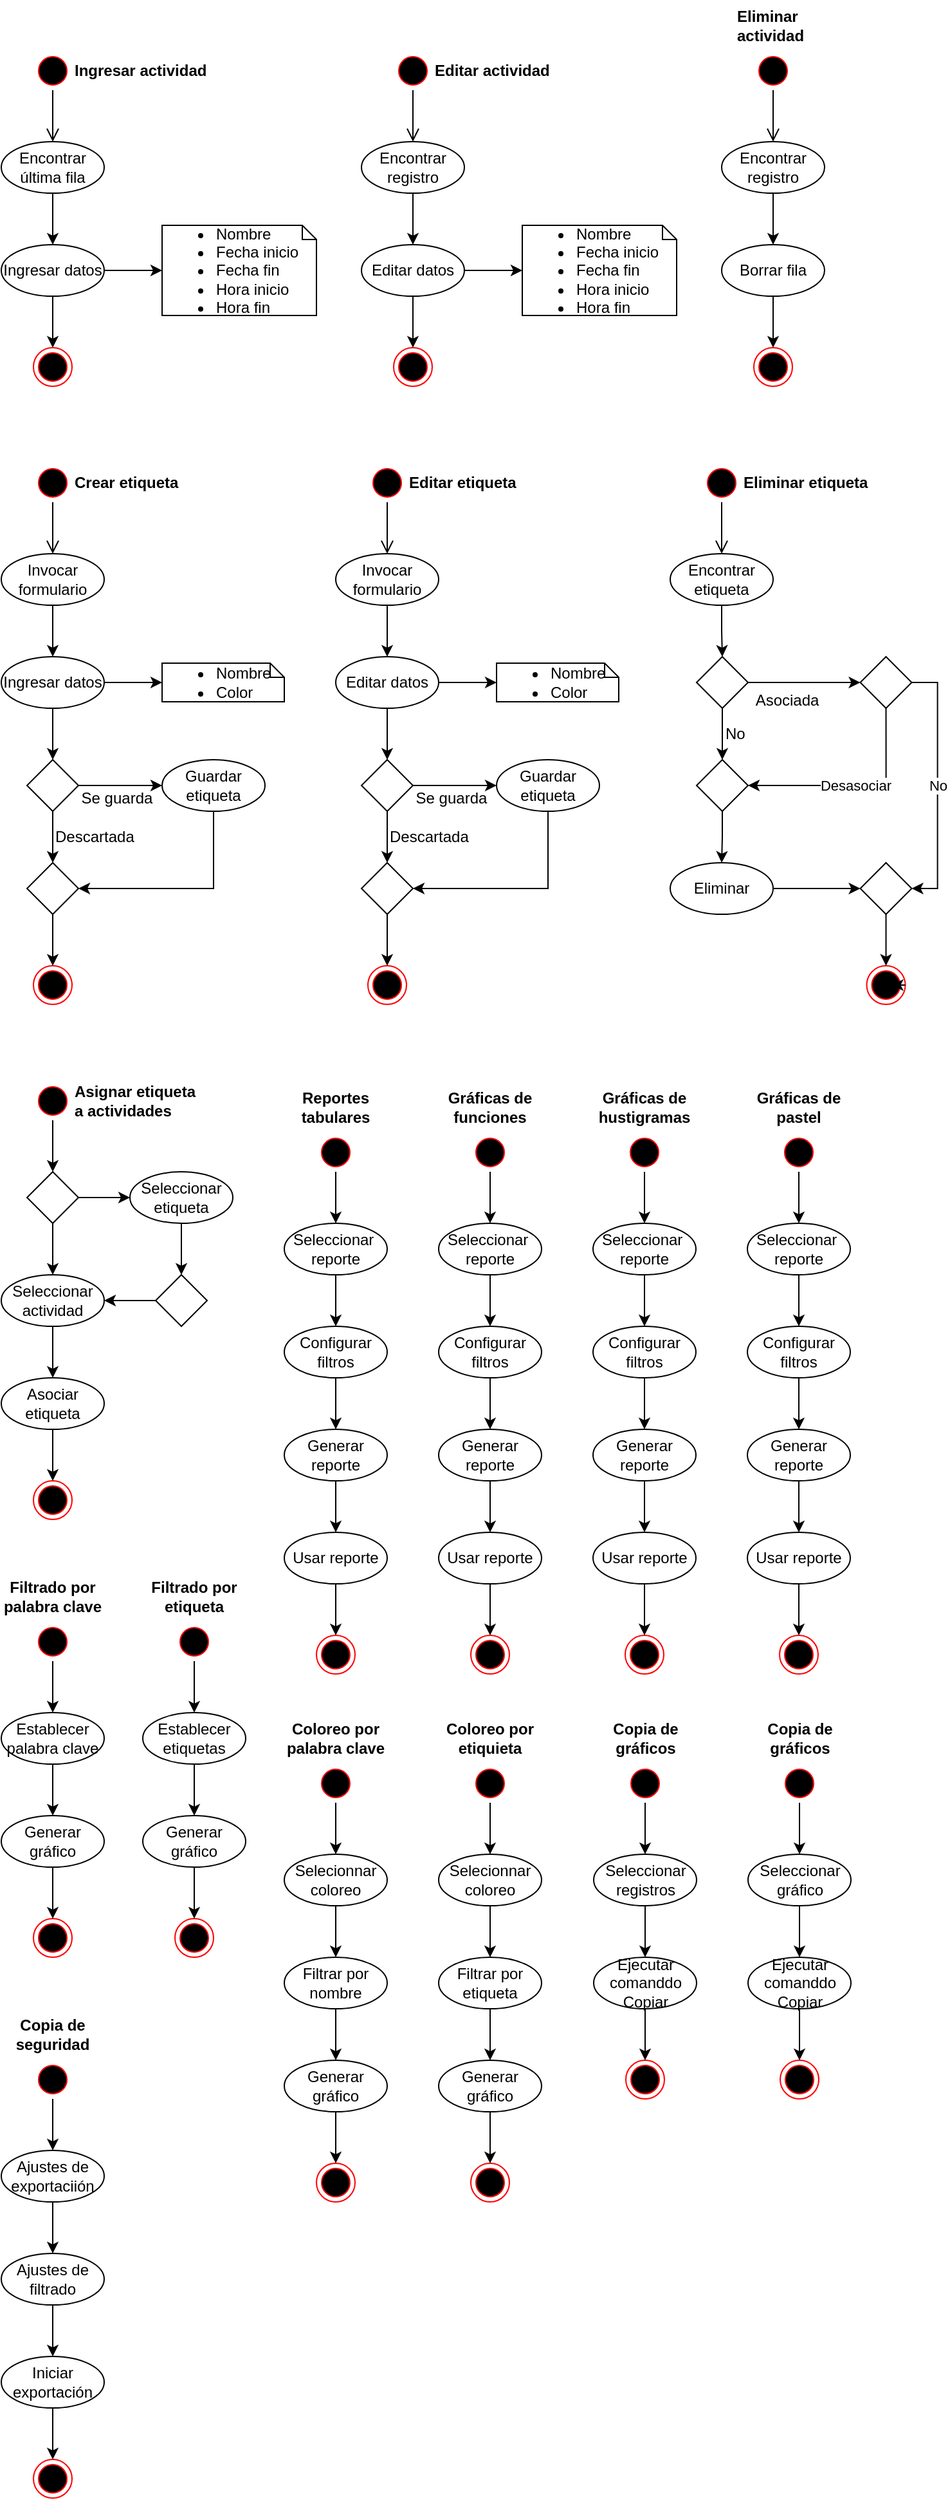 <mxfile version="15.2.7" type="device"><diagram id="P-DbxAm2-_RvryJMybEr" name="Página-1"><mxGraphModel dx="496" dy="393" grid="1" gridSize="10" guides="1" tooltips="1" connect="1" arrows="1" fold="1" page="1" pageScale="1" pageWidth="827" pageHeight="1169" math="0" shadow="0"><root><mxCell id="0"/><mxCell id="1" parent="0"/><mxCell id="iZv0cBKyyfKN2NdJbPB8-6" style="edgeStyle=orthogonalEdgeStyle;rounded=0;orthogonalLoop=1;jettySize=auto;html=1;strokeColor=#000000;" edge="1" parent="1" source="iZv0cBKyyfKN2NdJbPB8-1" target="iZv0cBKyyfKN2NdJbPB8-20"><mxGeometry relative="1" as="geometry"><mxPoint x="80" y="190" as="targetPoint"/></mxGeometry></mxCell><mxCell id="iZv0cBKyyfKN2NdJbPB8-1" value="Encontrar última fila" style="ellipse;whiteSpace=wrap;html=1;" vertex="1" parent="1"><mxGeometry x="40" y="110" width="80" height="40" as="geometry"/></mxCell><mxCell id="iZv0cBKyyfKN2NdJbPB8-2" value="" style="ellipse;html=1;shape=startState;fillColor=#000000;strokeColor=#ff0000;" vertex="1" parent="1"><mxGeometry x="65" y="40" width="30" height="30" as="geometry"/></mxCell><mxCell id="iZv0cBKyyfKN2NdJbPB8-3" value="" style="edgeStyle=orthogonalEdgeStyle;html=1;verticalAlign=bottom;endArrow=open;endSize=8;strokeColor=#000000;" edge="1" source="iZv0cBKyyfKN2NdJbPB8-2" parent="1" target="iZv0cBKyyfKN2NdJbPB8-1"><mxGeometry relative="1" as="geometry"><mxPoint x="80" y="130" as="targetPoint"/></mxGeometry></mxCell><mxCell id="iZv0cBKyyfKN2NdJbPB8-4" value="Ingresar actividad" style="text;html=1;strokeColor=none;fillColor=none;align=left;verticalAlign=middle;whiteSpace=wrap;rounded=0;fontStyle=1" vertex="1" parent="1"><mxGeometry x="95" y="45" width="110" height="20" as="geometry"/></mxCell><mxCell id="iZv0cBKyyfKN2NdJbPB8-22" value="" style="edgeStyle=orthogonalEdgeStyle;rounded=0;orthogonalLoop=1;jettySize=auto;html=1;strokeColor=#000000;" edge="1" parent="1" source="iZv0cBKyyfKN2NdJbPB8-20" target="iZv0cBKyyfKN2NdJbPB8-25"><mxGeometry relative="1" as="geometry"><mxPoint x="80" y="270" as="targetPoint"/></mxGeometry></mxCell><mxCell id="iZv0cBKyyfKN2NdJbPB8-24" style="edgeStyle=orthogonalEdgeStyle;rounded=0;orthogonalLoop=1;jettySize=auto;html=1;exitX=1;exitY=0.5;exitDx=0;exitDy=0;strokeColor=#000000;" edge="1" parent="1" source="iZv0cBKyyfKN2NdJbPB8-20" target="iZv0cBKyyfKN2NdJbPB8-23"><mxGeometry relative="1" as="geometry"/></mxCell><mxCell id="iZv0cBKyyfKN2NdJbPB8-20" value="Ingresar datos" style="ellipse;whiteSpace=wrap;html=1;" vertex="1" parent="1"><mxGeometry x="40" y="190" width="80" height="40" as="geometry"/></mxCell><mxCell id="iZv0cBKyyfKN2NdJbPB8-23" value="&lt;ul&gt;&lt;li&gt;&lt;span&gt;Nombre&lt;/span&gt;&lt;/li&gt;&lt;li&gt;&lt;span&gt;Fecha inicio&lt;/span&gt;&lt;/li&gt;&lt;li&gt;&lt;span&gt;Fecha fin&lt;/span&gt;&lt;/li&gt;&lt;li&gt;&lt;span&gt;Hora inicio&lt;/span&gt;&lt;/li&gt;&lt;li&gt;&lt;span&gt;Hora fin&lt;/span&gt;&lt;/li&gt;&lt;/ul&gt;" style="shape=note;size=11;whiteSpace=wrap;html=1;align=left;" vertex="1" parent="1"><mxGeometry x="165" y="175" width="120" height="70" as="geometry"/></mxCell><mxCell id="iZv0cBKyyfKN2NdJbPB8-25" value="" style="ellipse;html=1;shape=endState;fillColor=#000000;strokeColor=#ff0000;" vertex="1" parent="1"><mxGeometry x="65" y="270" width="30" height="30" as="geometry"/></mxCell><mxCell id="iZv0cBKyyfKN2NdJbPB8-27" style="edgeStyle=orthogonalEdgeStyle;rounded=0;orthogonalLoop=1;jettySize=auto;html=1;strokeColor=#000000;" edge="1" source="iZv0cBKyyfKN2NdJbPB8-28" target="iZv0cBKyyfKN2NdJbPB8-34" parent="1"><mxGeometry relative="1" as="geometry"><mxPoint x="360" y="190" as="targetPoint"/></mxGeometry></mxCell><mxCell id="iZv0cBKyyfKN2NdJbPB8-28" value="Encontrar registro" style="ellipse;whiteSpace=wrap;html=1;" vertex="1" parent="1"><mxGeometry x="320" y="110" width="80" height="40" as="geometry"/></mxCell><mxCell id="iZv0cBKyyfKN2NdJbPB8-29" value="" style="ellipse;html=1;shape=startState;fillColor=#000000;strokeColor=#ff0000;" vertex="1" parent="1"><mxGeometry x="345" y="40" width="30" height="30" as="geometry"/></mxCell><mxCell id="iZv0cBKyyfKN2NdJbPB8-30" value="" style="edgeStyle=orthogonalEdgeStyle;html=1;verticalAlign=bottom;endArrow=open;endSize=8;strokeColor=#000000;" edge="1" source="iZv0cBKyyfKN2NdJbPB8-29" target="iZv0cBKyyfKN2NdJbPB8-28" parent="1"><mxGeometry relative="1" as="geometry"><mxPoint x="360" y="130" as="targetPoint"/></mxGeometry></mxCell><mxCell id="iZv0cBKyyfKN2NdJbPB8-31" value="Editar actividad" style="text;html=1;strokeColor=none;fillColor=none;align=left;verticalAlign=middle;whiteSpace=wrap;rounded=0;fontStyle=1" vertex="1" parent="1"><mxGeometry x="375" y="45" width="110" height="20" as="geometry"/></mxCell><mxCell id="iZv0cBKyyfKN2NdJbPB8-32" value="" style="edgeStyle=orthogonalEdgeStyle;rounded=0;orthogonalLoop=1;jettySize=auto;html=1;strokeColor=#000000;" edge="1" source="iZv0cBKyyfKN2NdJbPB8-34" target="iZv0cBKyyfKN2NdJbPB8-36" parent="1"><mxGeometry relative="1" as="geometry"><mxPoint x="360" y="270" as="targetPoint"/></mxGeometry></mxCell><mxCell id="iZv0cBKyyfKN2NdJbPB8-33" style="edgeStyle=orthogonalEdgeStyle;rounded=0;orthogonalLoop=1;jettySize=auto;html=1;exitX=1;exitY=0.5;exitDx=0;exitDy=0;strokeColor=#000000;" edge="1" source="iZv0cBKyyfKN2NdJbPB8-34" target="iZv0cBKyyfKN2NdJbPB8-35" parent="1"><mxGeometry relative="1" as="geometry"/></mxCell><mxCell id="iZv0cBKyyfKN2NdJbPB8-34" value="Editar datos" style="ellipse;whiteSpace=wrap;html=1;" vertex="1" parent="1"><mxGeometry x="320" y="190" width="80" height="40" as="geometry"/></mxCell><mxCell id="iZv0cBKyyfKN2NdJbPB8-35" value="&lt;ul&gt;&lt;li&gt;&lt;span&gt;Nombre&lt;/span&gt;&lt;/li&gt;&lt;li&gt;&lt;span&gt;Fecha inicio&lt;/span&gt;&lt;/li&gt;&lt;li&gt;&lt;span&gt;Fecha fin&lt;/span&gt;&lt;/li&gt;&lt;li&gt;&lt;span&gt;Hora inicio&lt;/span&gt;&lt;/li&gt;&lt;li&gt;&lt;span&gt;Hora fin&lt;/span&gt;&lt;/li&gt;&lt;/ul&gt;" style="shape=note;size=11;whiteSpace=wrap;html=1;align=left;" vertex="1" parent="1"><mxGeometry x="445" y="175" width="120" height="70" as="geometry"/></mxCell><mxCell id="iZv0cBKyyfKN2NdJbPB8-36" value="" style="ellipse;html=1;shape=endState;fillColor=#000000;strokeColor=#ff0000;" vertex="1" parent="1"><mxGeometry x="345" y="270" width="30" height="30" as="geometry"/></mxCell><mxCell id="iZv0cBKyyfKN2NdJbPB8-46" style="edgeStyle=orthogonalEdgeStyle;rounded=0;orthogonalLoop=1;jettySize=auto;html=1;strokeColor=#000000;" edge="1" source="iZv0cBKyyfKN2NdJbPB8-47" target="iZv0cBKyyfKN2NdJbPB8-53" parent="1"><mxGeometry relative="1" as="geometry"><mxPoint x="640" y="190" as="targetPoint"/></mxGeometry></mxCell><mxCell id="iZv0cBKyyfKN2NdJbPB8-47" value="Encontrar registro" style="ellipse;whiteSpace=wrap;html=1;" vertex="1" parent="1"><mxGeometry x="600" y="110" width="80" height="40" as="geometry"/></mxCell><mxCell id="iZv0cBKyyfKN2NdJbPB8-48" value="" style="ellipse;html=1;shape=startState;fillColor=#000000;strokeColor=#ff0000;" vertex="1" parent="1"><mxGeometry x="625" y="40" width="30" height="30" as="geometry"/></mxCell><mxCell id="iZv0cBKyyfKN2NdJbPB8-49" value="" style="edgeStyle=orthogonalEdgeStyle;html=1;verticalAlign=bottom;endArrow=open;endSize=8;strokeColor=#000000;" edge="1" source="iZv0cBKyyfKN2NdJbPB8-48" target="iZv0cBKyyfKN2NdJbPB8-47" parent="1"><mxGeometry relative="1" as="geometry"><mxPoint x="640" y="130" as="targetPoint"/></mxGeometry></mxCell><mxCell id="iZv0cBKyyfKN2NdJbPB8-50" value="Eliminar actividad" style="text;html=1;strokeColor=none;fillColor=none;align=left;verticalAlign=middle;whiteSpace=wrap;rounded=0;fontStyle=1" vertex="1" parent="1"><mxGeometry x="610" width="60" height="40" as="geometry"/></mxCell><mxCell id="iZv0cBKyyfKN2NdJbPB8-51" value="" style="edgeStyle=orthogonalEdgeStyle;rounded=0;orthogonalLoop=1;jettySize=auto;html=1;strokeColor=#000000;" edge="1" source="iZv0cBKyyfKN2NdJbPB8-53" target="iZv0cBKyyfKN2NdJbPB8-55" parent="1"><mxGeometry relative="1" as="geometry"><mxPoint x="640" y="270" as="targetPoint"/></mxGeometry></mxCell><mxCell id="iZv0cBKyyfKN2NdJbPB8-53" value="Borrar fila" style="ellipse;whiteSpace=wrap;html=1;" vertex="1" parent="1"><mxGeometry x="600" y="190" width="80" height="40" as="geometry"/></mxCell><mxCell id="iZv0cBKyyfKN2NdJbPB8-55" value="" style="ellipse;html=1;shape=endState;fillColor=#000000;strokeColor=#ff0000;" vertex="1" parent="1"><mxGeometry x="625" y="270" width="30" height="30" as="geometry"/></mxCell><mxCell id="iZv0cBKyyfKN2NdJbPB8-56" style="edgeStyle=orthogonalEdgeStyle;rounded=0;orthogonalLoop=1;jettySize=auto;html=1;strokeColor=#000000;" edge="1" source="iZv0cBKyyfKN2NdJbPB8-57" target="iZv0cBKyyfKN2NdJbPB8-63" parent="1"><mxGeometry relative="1" as="geometry"><mxPoint x="80" y="510" as="targetPoint"/></mxGeometry></mxCell><mxCell id="iZv0cBKyyfKN2NdJbPB8-57" value="Invocar formulario" style="ellipse;whiteSpace=wrap;html=1;" vertex="1" parent="1"><mxGeometry x="40" y="430" width="80" height="40" as="geometry"/></mxCell><mxCell id="iZv0cBKyyfKN2NdJbPB8-58" value="" style="ellipse;html=1;shape=startState;fillColor=#000000;strokeColor=#ff0000;" vertex="1" parent="1"><mxGeometry x="65" y="360" width="30" height="30" as="geometry"/></mxCell><mxCell id="iZv0cBKyyfKN2NdJbPB8-59" value="" style="edgeStyle=orthogonalEdgeStyle;html=1;verticalAlign=bottom;endArrow=open;endSize=8;strokeColor=#000000;" edge="1" source="iZv0cBKyyfKN2NdJbPB8-58" target="iZv0cBKyyfKN2NdJbPB8-57" parent="1"><mxGeometry relative="1" as="geometry"><mxPoint x="80" y="450" as="targetPoint"/></mxGeometry></mxCell><mxCell id="iZv0cBKyyfKN2NdJbPB8-60" value="Crear etiqueta" style="text;html=1;strokeColor=none;fillColor=none;align=left;verticalAlign=middle;whiteSpace=wrap;rounded=0;fontStyle=1" vertex="1" parent="1"><mxGeometry x="95" y="365" width="110" height="20" as="geometry"/></mxCell><mxCell id="iZv0cBKyyfKN2NdJbPB8-62" style="edgeStyle=orthogonalEdgeStyle;rounded=0;orthogonalLoop=1;jettySize=auto;html=1;exitX=1;exitY=0.5;exitDx=0;exitDy=0;strokeColor=#000000;" edge="1" source="iZv0cBKyyfKN2NdJbPB8-63" target="iZv0cBKyyfKN2NdJbPB8-64" parent="1"><mxGeometry relative="1" as="geometry"/></mxCell><mxCell id="iZv0cBKyyfKN2NdJbPB8-71" style="edgeStyle=orthogonalEdgeStyle;rounded=0;orthogonalLoop=1;jettySize=auto;html=1;strokeColor=#000000;" edge="1" parent="1" source="iZv0cBKyyfKN2NdJbPB8-63" target="iZv0cBKyyfKN2NdJbPB8-70"><mxGeometry relative="1" as="geometry"/></mxCell><mxCell id="iZv0cBKyyfKN2NdJbPB8-63" value="Ingresar datos" style="ellipse;whiteSpace=wrap;html=1;" vertex="1" parent="1"><mxGeometry x="40" y="510" width="80" height="40" as="geometry"/></mxCell><mxCell id="iZv0cBKyyfKN2NdJbPB8-64" value="&lt;ul&gt;&lt;li&gt;&lt;span&gt;Nombre&lt;/span&gt;&lt;/li&gt;&lt;li&gt;Color&lt;/li&gt;&lt;/ul&gt;" style="shape=note;size=11;whiteSpace=wrap;html=1;align=left;" vertex="1" parent="1"><mxGeometry x="165" y="515" width="95" height="30" as="geometry"/></mxCell><mxCell id="iZv0cBKyyfKN2NdJbPB8-83" style="edgeStyle=orthogonalEdgeStyle;rounded=0;orthogonalLoop=1;jettySize=auto;html=1;entryX=1;entryY=0.5;entryDx=0;entryDy=0;strokeColor=#000000;exitX=0.5;exitY=1;exitDx=0;exitDy=0;" edge="1" parent="1" source="iZv0cBKyyfKN2NdJbPB8-68" target="iZv0cBKyyfKN2NdJbPB8-82"><mxGeometry relative="1" as="geometry"/></mxCell><mxCell id="iZv0cBKyyfKN2NdJbPB8-68" value="Guardar etiqueta" style="ellipse;whiteSpace=wrap;html=1;" vertex="1" parent="1"><mxGeometry x="165" y="590" width="80" height="40" as="geometry"/></mxCell><mxCell id="iZv0cBKyyfKN2NdJbPB8-76" style="edgeStyle=orthogonalEdgeStyle;rounded=0;orthogonalLoop=1;jettySize=auto;html=1;strokeColor=#000000;" edge="1" parent="1" source="iZv0cBKyyfKN2NdJbPB8-70" target="iZv0cBKyyfKN2NdJbPB8-68"><mxGeometry relative="1" as="geometry"/></mxCell><mxCell id="iZv0cBKyyfKN2NdJbPB8-87" style="edgeStyle=orthogonalEdgeStyle;rounded=0;orthogonalLoop=1;jettySize=auto;html=1;strokeColor=#000000;" edge="1" parent="1" source="iZv0cBKyyfKN2NdJbPB8-70" target="iZv0cBKyyfKN2NdJbPB8-82"><mxGeometry relative="1" as="geometry"/></mxCell><mxCell id="iZv0cBKyyfKN2NdJbPB8-70" value="" style="rhombus;whiteSpace=wrap;html=1;align=left;" vertex="1" parent="1"><mxGeometry x="60" y="590" width="40" height="40" as="geometry"/></mxCell><mxCell id="iZv0cBKyyfKN2NdJbPB8-77" value="" style="ellipse;html=1;shape=endState;fillColor=#000000;strokeColor=#ff0000;" vertex="1" parent="1"><mxGeometry x="65" y="750" width="30" height="30" as="geometry"/></mxCell><mxCell id="iZv0cBKyyfKN2NdJbPB8-86" style="edgeStyle=orthogonalEdgeStyle;rounded=0;orthogonalLoop=1;jettySize=auto;html=1;entryX=0.5;entryY=0;entryDx=0;entryDy=0;strokeColor=#000000;" edge="1" parent="1" source="iZv0cBKyyfKN2NdJbPB8-82" target="iZv0cBKyyfKN2NdJbPB8-77"><mxGeometry relative="1" as="geometry"/></mxCell><mxCell id="iZv0cBKyyfKN2NdJbPB8-82" value="" style="rhombus;whiteSpace=wrap;html=1;align=left;" vertex="1" parent="1"><mxGeometry x="60" y="670" width="40" height="40" as="geometry"/></mxCell><mxCell id="iZv0cBKyyfKN2NdJbPB8-88" value="Se guarda" style="text;html=1;strokeColor=none;fillColor=none;align=center;verticalAlign=middle;whiteSpace=wrap;rounded=0;" vertex="1" parent="1"><mxGeometry x="100" y="610" width="60" height="20" as="geometry"/></mxCell><mxCell id="iZv0cBKyyfKN2NdJbPB8-89" value="Descartada" style="text;html=1;strokeColor=none;fillColor=none;align=left;verticalAlign=middle;whiteSpace=wrap;rounded=0;" vertex="1" parent="1"><mxGeometry x="80" y="640" width="60" height="20" as="geometry"/></mxCell><mxCell id="iZv0cBKyyfKN2NdJbPB8-227" style="edgeStyle=orthogonalEdgeStyle;rounded=0;orthogonalLoop=1;jettySize=auto;html=1;strokeColor=#000000;entryX=0.5;entryY=0;entryDx=0;entryDy=0;" edge="1" parent="1" source="iZv0cBKyyfKN2NdJbPB8-92" target="iZv0cBKyyfKN2NdJbPB8-130"><mxGeometry relative="1" as="geometry"><mxPoint x="300" y="960" as="targetPoint"/></mxGeometry></mxCell><mxCell id="iZv0cBKyyfKN2NdJbPB8-92" value="" style="ellipse;html=1;shape=startState;fillColor=#000000;strokeColor=#ff0000;" vertex="1" parent="1"><mxGeometry x="285" y="880" width="30" height="30" as="geometry"/></mxCell><mxCell id="iZv0cBKyyfKN2NdJbPB8-94" value="Reportes tabulares" style="text;html=1;strokeColor=none;fillColor=none;align=center;verticalAlign=middle;whiteSpace=wrap;rounded=0;fontStyle=1" vertex="1" parent="1"><mxGeometry x="260" y="840" width="80" height="40" as="geometry"/></mxCell><mxCell id="iZv0cBKyyfKN2NdJbPB8-104" value="" style="ellipse;html=1;shape=endState;fillColor=#000000;strokeColor=#ff0000;" vertex="1" parent="1"><mxGeometry x="285" y="1270" width="30" height="30" as="geometry"/></mxCell><mxCell id="iZv0cBKyyfKN2NdJbPB8-111" style="edgeStyle=orthogonalEdgeStyle;rounded=0;orthogonalLoop=1;jettySize=auto;html=1;strokeColor=#000000;" edge="1" source="iZv0cBKyyfKN2NdJbPB8-112" target="iZv0cBKyyfKN2NdJbPB8-118" parent="1"><mxGeometry relative="1" as="geometry"><mxPoint x="340" y="510" as="targetPoint"/></mxGeometry></mxCell><mxCell id="iZv0cBKyyfKN2NdJbPB8-112" value="Invocar formulario" style="ellipse;whiteSpace=wrap;html=1;" vertex="1" parent="1"><mxGeometry x="300" y="430" width="80" height="40" as="geometry"/></mxCell><mxCell id="iZv0cBKyyfKN2NdJbPB8-113" value="" style="ellipse;html=1;shape=startState;fillColor=#000000;strokeColor=#ff0000;" vertex="1" parent="1"><mxGeometry x="325" y="360" width="30" height="30" as="geometry"/></mxCell><mxCell id="iZv0cBKyyfKN2NdJbPB8-114" value="" style="edgeStyle=orthogonalEdgeStyle;html=1;verticalAlign=bottom;endArrow=open;endSize=8;strokeColor=#000000;" edge="1" source="iZv0cBKyyfKN2NdJbPB8-113" target="iZv0cBKyyfKN2NdJbPB8-112" parent="1"><mxGeometry relative="1" as="geometry"><mxPoint x="340" y="450" as="targetPoint"/></mxGeometry></mxCell><mxCell id="iZv0cBKyyfKN2NdJbPB8-115" value="Editar etiqueta" style="text;html=1;strokeColor=none;fillColor=none;align=left;verticalAlign=middle;whiteSpace=wrap;rounded=0;fontStyle=1" vertex="1" parent="1"><mxGeometry x="355" y="365" width="110" height="20" as="geometry"/></mxCell><mxCell id="iZv0cBKyyfKN2NdJbPB8-116" style="edgeStyle=orthogonalEdgeStyle;rounded=0;orthogonalLoop=1;jettySize=auto;html=1;exitX=1;exitY=0.5;exitDx=0;exitDy=0;strokeColor=#000000;" edge="1" source="iZv0cBKyyfKN2NdJbPB8-118" target="iZv0cBKyyfKN2NdJbPB8-119" parent="1"><mxGeometry relative="1" as="geometry"/></mxCell><mxCell id="iZv0cBKyyfKN2NdJbPB8-117" style="edgeStyle=orthogonalEdgeStyle;rounded=0;orthogonalLoop=1;jettySize=auto;html=1;strokeColor=#000000;" edge="1" source="iZv0cBKyyfKN2NdJbPB8-118" target="iZv0cBKyyfKN2NdJbPB8-124" parent="1"><mxGeometry relative="1" as="geometry"/></mxCell><mxCell id="iZv0cBKyyfKN2NdJbPB8-118" value="Editar datos" style="ellipse;whiteSpace=wrap;html=1;" vertex="1" parent="1"><mxGeometry x="300" y="510" width="80" height="40" as="geometry"/></mxCell><mxCell id="iZv0cBKyyfKN2NdJbPB8-119" value="&lt;ul&gt;&lt;li&gt;&lt;span&gt;Nombre&lt;/span&gt;&lt;/li&gt;&lt;li&gt;Color&lt;/li&gt;&lt;/ul&gt;" style="shape=note;size=11;whiteSpace=wrap;html=1;align=left;" vertex="1" parent="1"><mxGeometry x="425" y="515" width="95" height="30" as="geometry"/></mxCell><mxCell id="iZv0cBKyyfKN2NdJbPB8-120" style="edgeStyle=orthogonalEdgeStyle;rounded=0;orthogonalLoop=1;jettySize=auto;html=1;entryX=1;entryY=0.5;entryDx=0;entryDy=0;strokeColor=#000000;exitX=0.5;exitY=1;exitDx=0;exitDy=0;" edge="1" source="iZv0cBKyyfKN2NdJbPB8-121" target="iZv0cBKyyfKN2NdJbPB8-127" parent="1"><mxGeometry relative="1" as="geometry"/></mxCell><mxCell id="iZv0cBKyyfKN2NdJbPB8-121" value="Guardar etiqueta" style="ellipse;whiteSpace=wrap;html=1;" vertex="1" parent="1"><mxGeometry x="425" y="590" width="80" height="40" as="geometry"/></mxCell><mxCell id="iZv0cBKyyfKN2NdJbPB8-122" style="edgeStyle=orthogonalEdgeStyle;rounded=0;orthogonalLoop=1;jettySize=auto;html=1;strokeColor=#000000;" edge="1" source="iZv0cBKyyfKN2NdJbPB8-124" target="iZv0cBKyyfKN2NdJbPB8-121" parent="1"><mxGeometry relative="1" as="geometry"/></mxCell><mxCell id="iZv0cBKyyfKN2NdJbPB8-123" style="edgeStyle=orthogonalEdgeStyle;rounded=0;orthogonalLoop=1;jettySize=auto;html=1;strokeColor=#000000;" edge="1" source="iZv0cBKyyfKN2NdJbPB8-124" target="iZv0cBKyyfKN2NdJbPB8-127" parent="1"><mxGeometry relative="1" as="geometry"/></mxCell><mxCell id="iZv0cBKyyfKN2NdJbPB8-124" value="" style="rhombus;whiteSpace=wrap;html=1;align=left;" vertex="1" parent="1"><mxGeometry x="320" y="590" width="40" height="40" as="geometry"/></mxCell><mxCell id="iZv0cBKyyfKN2NdJbPB8-125" value="" style="ellipse;html=1;shape=endState;fillColor=#000000;strokeColor=#ff0000;" vertex="1" parent="1"><mxGeometry x="325" y="750" width="30" height="30" as="geometry"/></mxCell><mxCell id="iZv0cBKyyfKN2NdJbPB8-126" style="edgeStyle=orthogonalEdgeStyle;rounded=0;orthogonalLoop=1;jettySize=auto;html=1;entryX=0.5;entryY=0;entryDx=0;entryDy=0;strokeColor=#000000;" edge="1" source="iZv0cBKyyfKN2NdJbPB8-127" target="iZv0cBKyyfKN2NdJbPB8-125" parent="1"><mxGeometry relative="1" as="geometry"/></mxCell><mxCell id="iZv0cBKyyfKN2NdJbPB8-127" value="" style="rhombus;whiteSpace=wrap;html=1;align=left;" vertex="1" parent="1"><mxGeometry x="320" y="670" width="40" height="40" as="geometry"/></mxCell><mxCell id="iZv0cBKyyfKN2NdJbPB8-128" value="Se guarda" style="text;html=1;strokeColor=none;fillColor=none;align=center;verticalAlign=middle;whiteSpace=wrap;rounded=0;" vertex="1" parent="1"><mxGeometry x="360" y="610" width="60" height="20" as="geometry"/></mxCell><mxCell id="iZv0cBKyyfKN2NdJbPB8-129" value="Descartada" style="text;html=1;strokeColor=none;fillColor=none;align=left;verticalAlign=middle;whiteSpace=wrap;rounded=0;" vertex="1" parent="1"><mxGeometry x="340" y="640" width="60" height="20" as="geometry"/></mxCell><mxCell id="iZv0cBKyyfKN2NdJbPB8-225" style="edgeStyle=orthogonalEdgeStyle;rounded=0;orthogonalLoop=1;jettySize=auto;html=1;strokeColor=#000000;" edge="1" parent="1" source="iZv0cBKyyfKN2NdJbPB8-130" target="iZv0cBKyyfKN2NdJbPB8-185"><mxGeometry relative="1" as="geometry"/></mxCell><mxCell id="iZv0cBKyyfKN2NdJbPB8-130" value="Seleccionar&amp;nbsp; reporte" style="ellipse;whiteSpace=wrap;html=1;" vertex="1" parent="1"><mxGeometry x="260" y="950" width="80" height="40" as="geometry"/></mxCell><mxCell id="iZv0cBKyyfKN2NdJbPB8-164" value="" style="ellipse;html=1;shape=startState;fillColor=#000000;strokeColor=#ff0000;" vertex="1" parent="1"><mxGeometry x="585" y="360" width="30" height="30" as="geometry"/></mxCell><mxCell id="iZv0cBKyyfKN2NdJbPB8-165" value="" style="edgeStyle=orthogonalEdgeStyle;html=1;verticalAlign=bottom;endArrow=open;endSize=8;strokeColor=#000000;" edge="1" source="iZv0cBKyyfKN2NdJbPB8-164" target="iZv0cBKyyfKN2NdJbPB8-176" parent="1"><mxGeometry relative="1" as="geometry"><mxPoint x="600" y="430" as="targetPoint"/></mxGeometry></mxCell><mxCell id="iZv0cBKyyfKN2NdJbPB8-166" value="Eliminar etiqueta" style="text;html=1;strokeColor=none;fillColor=none;align=left;verticalAlign=middle;whiteSpace=wrap;rounded=0;fontStyle=1" vertex="1" parent="1"><mxGeometry x="615" y="365" width="110" height="20" as="geometry"/></mxCell><mxCell id="iZv0cBKyyfKN2NdJbPB8-167" style="edgeStyle=orthogonalEdgeStyle;rounded=0;orthogonalLoop=1;jettySize=auto;html=1;strokeColor=#000000;" edge="1" source="iZv0cBKyyfKN2NdJbPB8-176" target="iZv0cBKyyfKN2NdJbPB8-170" parent="1"><mxGeometry relative="1" as="geometry"><mxPoint x="597.5" y="470" as="sourcePoint"/></mxGeometry></mxCell><mxCell id="iZv0cBKyyfKN2NdJbPB8-168" style="edgeStyle=orthogonalEdgeStyle;rounded=0;orthogonalLoop=1;jettySize=auto;html=1;strokeColor=#000000;" edge="1" source="iZv0cBKyyfKN2NdJbPB8-170" target="iZv0cBKyyfKN2NdJbPB8-182" parent="1"><mxGeometry relative="1" as="geometry"><mxPoint x="685.5" y="530" as="targetPoint"/></mxGeometry></mxCell><mxCell id="iZv0cBKyyfKN2NdJbPB8-169" style="edgeStyle=orthogonalEdgeStyle;rounded=0;orthogonalLoop=1;jettySize=auto;html=1;strokeColor=#000000;" edge="1" source="iZv0cBKyyfKN2NdJbPB8-170" target="iZv0cBKyyfKN2NdJbPB8-173" parent="1"><mxGeometry relative="1" as="geometry"/></mxCell><mxCell id="iZv0cBKyyfKN2NdJbPB8-170" value="" style="rhombus;whiteSpace=wrap;html=1;align=left;" vertex="1" parent="1"><mxGeometry x="580.5" y="510" width="40" height="40" as="geometry"/></mxCell><mxCell id="iZv0cBKyyfKN2NdJbPB8-171" value="" style="ellipse;html=1;shape=endState;fillColor=#000000;strokeColor=#ff0000;" vertex="1" parent="1"><mxGeometry x="712.75" y="750" width="30" height="30" as="geometry"/></mxCell><mxCell id="iZv0cBKyyfKN2NdJbPB8-172" style="edgeStyle=orthogonalEdgeStyle;rounded=0;orthogonalLoop=1;jettySize=auto;html=1;strokeColor=#000000;" edge="1" source="iZv0cBKyyfKN2NdJbPB8-173" target="iZv0cBKyyfKN2NdJbPB8-178" parent="1"><mxGeometry relative="1" as="geometry"/></mxCell><mxCell id="iZv0cBKyyfKN2NdJbPB8-173" value="" style="rhombus;whiteSpace=wrap;html=1;align=left;" vertex="1" parent="1"><mxGeometry x="580.5" y="590" width="40" height="40" as="geometry"/></mxCell><mxCell id="iZv0cBKyyfKN2NdJbPB8-174" value="Asociada" style="text;html=1;strokeColor=none;fillColor=none;align=center;verticalAlign=top;whiteSpace=wrap;rounded=0;" vertex="1" parent="1"><mxGeometry x="620.5" y="530" width="60" height="20" as="geometry"/></mxCell><mxCell id="iZv0cBKyyfKN2NdJbPB8-175" value="No" style="text;html=1;strokeColor=none;fillColor=none;align=left;verticalAlign=middle;whiteSpace=wrap;rounded=0;" vertex="1" parent="1"><mxGeometry x="600.5" y="560" width="60" height="20" as="geometry"/></mxCell><mxCell id="iZv0cBKyyfKN2NdJbPB8-176" value="Encontrar etiqueta" style="ellipse;whiteSpace=wrap;html=1;" vertex="1" parent="1"><mxGeometry x="560" y="430" width="80" height="40" as="geometry"/></mxCell><mxCell id="iZv0cBKyyfKN2NdJbPB8-177" style="edgeStyle=orthogonalEdgeStyle;rounded=0;orthogonalLoop=1;jettySize=auto;html=1;strokeColor=#000000;" edge="1" source="iZv0cBKyyfKN2NdJbPB8-178" target="iZv0cBKyyfKN2NdJbPB8-184" parent="1"><mxGeometry relative="1" as="geometry"/></mxCell><mxCell id="iZv0cBKyyfKN2NdJbPB8-178" value="Eliminar" style="ellipse;whiteSpace=wrap;html=1;align=center;verticalAlign=middle;" vertex="1" parent="1"><mxGeometry x="560" y="670" width="80" height="40" as="geometry"/></mxCell><mxCell id="iZv0cBKyyfKN2NdJbPB8-179" style="edgeStyle=orthogonalEdgeStyle;rounded=0;orthogonalLoop=1;jettySize=auto;html=1;exitX=1;exitY=0.5;exitDx=0;exitDy=0;entryX=0.65;entryY=0.5;entryDx=0;entryDy=0;entryPerimeter=0;strokeColor=#000000;" edge="1" source="iZv0cBKyyfKN2NdJbPB8-171" target="iZv0cBKyyfKN2NdJbPB8-171" parent="1"><mxGeometry relative="1" as="geometry"/></mxCell><mxCell id="iZv0cBKyyfKN2NdJbPB8-180" value="Desasociar" style="edgeStyle=orthogonalEdgeStyle;rounded=0;orthogonalLoop=1;jettySize=auto;html=1;strokeColor=#000000;exitX=0.5;exitY=1;exitDx=0;exitDy=0;entryX=1;entryY=0.5;entryDx=0;entryDy=0;" edge="1" source="iZv0cBKyyfKN2NdJbPB8-182" target="iZv0cBKyyfKN2NdJbPB8-173" parent="1"><mxGeometry relative="1" as="geometry"><mxPoint x="690" y="620" as="sourcePoint"/></mxGeometry></mxCell><mxCell id="iZv0cBKyyfKN2NdJbPB8-181" value="No" style="edgeStyle=orthogonalEdgeStyle;rounded=0;orthogonalLoop=1;jettySize=auto;html=1;strokeColor=#000000;entryX=1;entryY=0.5;entryDx=0;entryDy=0;exitX=1;exitY=0.5;exitDx=0;exitDy=0;" edge="1" source="iZv0cBKyyfKN2NdJbPB8-182" target="iZv0cBKyyfKN2NdJbPB8-184" parent="1"><mxGeometry relative="1" as="geometry"><mxPoint x="800" y="530" as="targetPoint"/></mxGeometry></mxCell><mxCell id="iZv0cBKyyfKN2NdJbPB8-182" value="" style="rhombus;whiteSpace=wrap;html=1;align=left;" vertex="1" parent="1"><mxGeometry x="707.75" y="510" width="40" height="40" as="geometry"/></mxCell><mxCell id="iZv0cBKyyfKN2NdJbPB8-183" style="edgeStyle=orthogonalEdgeStyle;rounded=0;orthogonalLoop=1;jettySize=auto;html=1;strokeColor=#000000;" edge="1" source="iZv0cBKyyfKN2NdJbPB8-184" target="iZv0cBKyyfKN2NdJbPB8-171" parent="1"><mxGeometry relative="1" as="geometry"/></mxCell><mxCell id="iZv0cBKyyfKN2NdJbPB8-184" value="" style="rhombus;whiteSpace=wrap;html=1;align=left;" vertex="1" parent="1"><mxGeometry x="707.75" y="670" width="40" height="40" as="geometry"/></mxCell><mxCell id="iZv0cBKyyfKN2NdJbPB8-224" style="edgeStyle=orthogonalEdgeStyle;rounded=0;orthogonalLoop=1;jettySize=auto;html=1;strokeColor=#000000;" edge="1" parent="1" source="iZv0cBKyyfKN2NdJbPB8-185" target="iZv0cBKyyfKN2NdJbPB8-220"><mxGeometry relative="1" as="geometry"/></mxCell><mxCell id="iZv0cBKyyfKN2NdJbPB8-185" value="Configurar filtros" style="ellipse;whiteSpace=wrap;html=1;" vertex="1" parent="1"><mxGeometry x="260" y="1030" width="80" height="40" as="geometry"/></mxCell><mxCell id="iZv0cBKyyfKN2NdJbPB8-203" style="edgeStyle=orthogonalEdgeStyle;rounded=0;orthogonalLoop=1;jettySize=auto;html=1;strokeColor=#000000;" edge="1" source="iZv0cBKyyfKN2NdJbPB8-204" target="iZv0cBKyyfKN2NdJbPB8-215" parent="1"><mxGeometry relative="1" as="geometry"/></mxCell><mxCell id="iZv0cBKyyfKN2NdJbPB8-204" value="" style="ellipse;html=1;shape=startState;fillColor=#000000;strokeColor=#ff0000;" vertex="1" parent="1"><mxGeometry x="65" y="840" width="30" height="30" as="geometry"/></mxCell><mxCell id="iZv0cBKyyfKN2NdJbPB8-205" value="Asignar etiqueta a actividades" style="text;html=1;strokeColor=none;fillColor=none;align=left;verticalAlign=middle;whiteSpace=wrap;rounded=0;fontStyle=1" vertex="1" parent="1"><mxGeometry x="95" y="845" width="105" height="20" as="geometry"/></mxCell><mxCell id="iZv0cBKyyfKN2NdJbPB8-206" value="" style="ellipse;html=1;shape=endState;fillColor=#000000;strokeColor=#ff0000;" vertex="1" parent="1"><mxGeometry x="65" y="1150" width="30" height="30" as="geometry"/></mxCell><mxCell id="iZv0cBKyyfKN2NdJbPB8-207" style="edgeStyle=orthogonalEdgeStyle;rounded=0;orthogonalLoop=1;jettySize=auto;html=1;strokeColor=#000000;" edge="1" source="iZv0cBKyyfKN2NdJbPB8-208" target="iZv0cBKyyfKN2NdJbPB8-210" parent="1"><mxGeometry relative="1" as="geometry"/></mxCell><mxCell id="iZv0cBKyyfKN2NdJbPB8-208" value="Seleccionar actividad" style="ellipse;whiteSpace=wrap;html=1;" vertex="1" parent="1"><mxGeometry x="40" y="990" width="80" height="40" as="geometry"/></mxCell><mxCell id="iZv0cBKyyfKN2NdJbPB8-209" style="edgeStyle=orthogonalEdgeStyle;rounded=0;orthogonalLoop=1;jettySize=auto;html=1;strokeColor=#000000;" edge="1" source="iZv0cBKyyfKN2NdJbPB8-210" target="iZv0cBKyyfKN2NdJbPB8-206" parent="1"><mxGeometry relative="1" as="geometry"/></mxCell><mxCell id="iZv0cBKyyfKN2NdJbPB8-210" value="Asociar etiqueta" style="ellipse;whiteSpace=wrap;html=1;" vertex="1" parent="1"><mxGeometry x="40" y="1070" width="80" height="40" as="geometry"/></mxCell><mxCell id="iZv0cBKyyfKN2NdJbPB8-211" style="edgeStyle=orthogonalEdgeStyle;rounded=0;orthogonalLoop=1;jettySize=auto;html=1;strokeColor=#000000;" edge="1" source="iZv0cBKyyfKN2NdJbPB8-212" target="iZv0cBKyyfKN2NdJbPB8-217" parent="1"><mxGeometry relative="1" as="geometry"/></mxCell><mxCell id="iZv0cBKyyfKN2NdJbPB8-212" value="Seleccionar etiqueta" style="ellipse;whiteSpace=wrap;html=1;" vertex="1" parent="1"><mxGeometry x="140" y="910" width="80" height="40" as="geometry"/></mxCell><mxCell id="iZv0cBKyyfKN2NdJbPB8-213" style="edgeStyle=orthogonalEdgeStyle;rounded=0;orthogonalLoop=1;jettySize=auto;html=1;exitX=0.5;exitY=1;exitDx=0;exitDy=0;strokeColor=#000000;" edge="1" source="iZv0cBKyyfKN2NdJbPB8-215" target="iZv0cBKyyfKN2NdJbPB8-208" parent="1"><mxGeometry relative="1" as="geometry"/></mxCell><mxCell id="iZv0cBKyyfKN2NdJbPB8-214" style="edgeStyle=orthogonalEdgeStyle;rounded=0;orthogonalLoop=1;jettySize=auto;html=1;strokeColor=#000000;" edge="1" source="iZv0cBKyyfKN2NdJbPB8-215" target="iZv0cBKyyfKN2NdJbPB8-212" parent="1"><mxGeometry relative="1" as="geometry"/></mxCell><mxCell id="iZv0cBKyyfKN2NdJbPB8-215" value="" style="rhombus;whiteSpace=wrap;html=1;align=left;" vertex="1" parent="1"><mxGeometry x="60" y="910" width="40" height="40" as="geometry"/></mxCell><mxCell id="iZv0cBKyyfKN2NdJbPB8-216" style="edgeStyle=orthogonalEdgeStyle;rounded=0;orthogonalLoop=1;jettySize=auto;html=1;strokeColor=#000000;" edge="1" source="iZv0cBKyyfKN2NdJbPB8-217" target="iZv0cBKyyfKN2NdJbPB8-208" parent="1"><mxGeometry relative="1" as="geometry"/></mxCell><mxCell id="iZv0cBKyyfKN2NdJbPB8-217" value="" style="rhombus;whiteSpace=wrap;html=1;align=left;" vertex="1" parent="1"><mxGeometry x="160" y="990" width="40" height="40" as="geometry"/></mxCell><mxCell id="iZv0cBKyyfKN2NdJbPB8-222" style="edgeStyle=orthogonalEdgeStyle;rounded=0;orthogonalLoop=1;jettySize=auto;html=1;strokeColor=#000000;" edge="1" parent="1" source="iZv0cBKyyfKN2NdJbPB8-220" target="iZv0cBKyyfKN2NdJbPB8-221"><mxGeometry relative="1" as="geometry"/></mxCell><mxCell id="iZv0cBKyyfKN2NdJbPB8-220" value="Generar reporte" style="ellipse;whiteSpace=wrap;html=1;" vertex="1" parent="1"><mxGeometry x="260" y="1110" width="80" height="40" as="geometry"/></mxCell><mxCell id="iZv0cBKyyfKN2NdJbPB8-223" style="edgeStyle=orthogonalEdgeStyle;rounded=0;orthogonalLoop=1;jettySize=auto;html=1;strokeColor=#000000;" edge="1" parent="1" source="iZv0cBKyyfKN2NdJbPB8-221" target="iZv0cBKyyfKN2NdJbPB8-104"><mxGeometry relative="1" as="geometry"/></mxCell><mxCell id="iZv0cBKyyfKN2NdJbPB8-221" value="Usar reporte" style="ellipse;whiteSpace=wrap;html=1;" vertex="1" parent="1"><mxGeometry x="260" y="1190" width="80" height="40" as="geometry"/></mxCell><mxCell id="iZv0cBKyyfKN2NdJbPB8-228" style="edgeStyle=orthogonalEdgeStyle;rounded=0;orthogonalLoop=1;jettySize=auto;html=1;strokeColor=#000000;entryX=0.5;entryY=0;entryDx=0;entryDy=0;" edge="1" source="iZv0cBKyyfKN2NdJbPB8-229" target="iZv0cBKyyfKN2NdJbPB8-233" parent="1"><mxGeometry relative="1" as="geometry"><mxPoint x="420" y="960" as="targetPoint"/></mxGeometry></mxCell><mxCell id="iZv0cBKyyfKN2NdJbPB8-229" value="" style="ellipse;html=1;shape=startState;fillColor=#000000;strokeColor=#ff0000;" vertex="1" parent="1"><mxGeometry x="405" y="880" width="30" height="30" as="geometry"/></mxCell><mxCell id="iZv0cBKyyfKN2NdJbPB8-230" value="Gráficas de funciones" style="text;html=1;strokeColor=none;fillColor=none;align=center;verticalAlign=middle;whiteSpace=wrap;rounded=0;fontStyle=1" vertex="1" parent="1"><mxGeometry x="380" y="840" width="80" height="40" as="geometry"/></mxCell><mxCell id="iZv0cBKyyfKN2NdJbPB8-231" value="" style="ellipse;html=1;shape=endState;fillColor=#000000;strokeColor=#ff0000;" vertex="1" parent="1"><mxGeometry x="405" y="1270" width="30" height="30" as="geometry"/></mxCell><mxCell id="iZv0cBKyyfKN2NdJbPB8-232" style="edgeStyle=orthogonalEdgeStyle;rounded=0;orthogonalLoop=1;jettySize=auto;html=1;strokeColor=#000000;" edge="1" source="iZv0cBKyyfKN2NdJbPB8-233" target="iZv0cBKyyfKN2NdJbPB8-235" parent="1"><mxGeometry relative="1" as="geometry"/></mxCell><mxCell id="iZv0cBKyyfKN2NdJbPB8-233" value="Seleccionar&amp;nbsp; reporte" style="ellipse;whiteSpace=wrap;html=1;" vertex="1" parent="1"><mxGeometry x="380" y="950" width="80" height="40" as="geometry"/></mxCell><mxCell id="iZv0cBKyyfKN2NdJbPB8-234" style="edgeStyle=orthogonalEdgeStyle;rounded=0;orthogonalLoop=1;jettySize=auto;html=1;strokeColor=#000000;" edge="1" source="iZv0cBKyyfKN2NdJbPB8-235" target="iZv0cBKyyfKN2NdJbPB8-237" parent="1"><mxGeometry relative="1" as="geometry"/></mxCell><mxCell id="iZv0cBKyyfKN2NdJbPB8-235" value="Configurar filtros" style="ellipse;whiteSpace=wrap;html=1;" vertex="1" parent="1"><mxGeometry x="380" y="1030" width="80" height="40" as="geometry"/></mxCell><mxCell id="iZv0cBKyyfKN2NdJbPB8-236" style="edgeStyle=orthogonalEdgeStyle;rounded=0;orthogonalLoop=1;jettySize=auto;html=1;strokeColor=#000000;" edge="1" source="iZv0cBKyyfKN2NdJbPB8-237" target="iZv0cBKyyfKN2NdJbPB8-239" parent="1"><mxGeometry relative="1" as="geometry"/></mxCell><mxCell id="iZv0cBKyyfKN2NdJbPB8-237" value="Generar reporte" style="ellipse;whiteSpace=wrap;html=1;" vertex="1" parent="1"><mxGeometry x="380" y="1110" width="80" height="40" as="geometry"/></mxCell><mxCell id="iZv0cBKyyfKN2NdJbPB8-238" style="edgeStyle=orthogonalEdgeStyle;rounded=0;orthogonalLoop=1;jettySize=auto;html=1;strokeColor=#000000;" edge="1" source="iZv0cBKyyfKN2NdJbPB8-239" target="iZv0cBKyyfKN2NdJbPB8-231" parent="1"><mxGeometry relative="1" as="geometry"/></mxCell><mxCell id="iZv0cBKyyfKN2NdJbPB8-239" value="Usar reporte" style="ellipse;whiteSpace=wrap;html=1;" vertex="1" parent="1"><mxGeometry x="380" y="1190" width="80" height="40" as="geometry"/></mxCell><mxCell id="iZv0cBKyyfKN2NdJbPB8-240" style="edgeStyle=orthogonalEdgeStyle;rounded=0;orthogonalLoop=1;jettySize=auto;html=1;strokeColor=#000000;entryX=0.5;entryY=0;entryDx=0;entryDy=0;" edge="1" source="iZv0cBKyyfKN2NdJbPB8-241" target="iZv0cBKyyfKN2NdJbPB8-245" parent="1"><mxGeometry relative="1" as="geometry"><mxPoint x="540" y="960" as="targetPoint"/></mxGeometry></mxCell><mxCell id="iZv0cBKyyfKN2NdJbPB8-241" value="" style="ellipse;html=1;shape=startState;fillColor=#000000;strokeColor=#ff0000;" vertex="1" parent="1"><mxGeometry x="525" y="880" width="30" height="30" as="geometry"/></mxCell><mxCell id="iZv0cBKyyfKN2NdJbPB8-242" value="Gráficas de hustigramas" style="text;html=1;strokeColor=none;fillColor=none;align=center;verticalAlign=middle;whiteSpace=wrap;rounded=0;fontStyle=1" vertex="1" parent="1"><mxGeometry x="500" y="840" width="80" height="40" as="geometry"/></mxCell><mxCell id="iZv0cBKyyfKN2NdJbPB8-243" value="" style="ellipse;html=1;shape=endState;fillColor=#000000;strokeColor=#ff0000;" vertex="1" parent="1"><mxGeometry x="525" y="1270" width="30" height="30" as="geometry"/></mxCell><mxCell id="iZv0cBKyyfKN2NdJbPB8-244" style="edgeStyle=orthogonalEdgeStyle;rounded=0;orthogonalLoop=1;jettySize=auto;html=1;strokeColor=#000000;" edge="1" source="iZv0cBKyyfKN2NdJbPB8-245" target="iZv0cBKyyfKN2NdJbPB8-247" parent="1"><mxGeometry relative="1" as="geometry"/></mxCell><mxCell id="iZv0cBKyyfKN2NdJbPB8-245" value="Seleccionar&amp;nbsp; reporte" style="ellipse;whiteSpace=wrap;html=1;" vertex="1" parent="1"><mxGeometry x="500" y="950" width="80" height="40" as="geometry"/></mxCell><mxCell id="iZv0cBKyyfKN2NdJbPB8-246" style="edgeStyle=orthogonalEdgeStyle;rounded=0;orthogonalLoop=1;jettySize=auto;html=1;strokeColor=#000000;" edge="1" source="iZv0cBKyyfKN2NdJbPB8-247" target="iZv0cBKyyfKN2NdJbPB8-249" parent="1"><mxGeometry relative="1" as="geometry"/></mxCell><mxCell id="iZv0cBKyyfKN2NdJbPB8-247" value="Configurar filtros" style="ellipse;whiteSpace=wrap;html=1;" vertex="1" parent="1"><mxGeometry x="500" y="1030" width="80" height="40" as="geometry"/></mxCell><mxCell id="iZv0cBKyyfKN2NdJbPB8-248" style="edgeStyle=orthogonalEdgeStyle;rounded=0;orthogonalLoop=1;jettySize=auto;html=1;strokeColor=#000000;" edge="1" source="iZv0cBKyyfKN2NdJbPB8-249" target="iZv0cBKyyfKN2NdJbPB8-251" parent="1"><mxGeometry relative="1" as="geometry"/></mxCell><mxCell id="iZv0cBKyyfKN2NdJbPB8-249" value="Generar reporte" style="ellipse;whiteSpace=wrap;html=1;" vertex="1" parent="1"><mxGeometry x="500" y="1110" width="80" height="40" as="geometry"/></mxCell><mxCell id="iZv0cBKyyfKN2NdJbPB8-250" style="edgeStyle=orthogonalEdgeStyle;rounded=0;orthogonalLoop=1;jettySize=auto;html=1;strokeColor=#000000;" edge="1" source="iZv0cBKyyfKN2NdJbPB8-251" target="iZv0cBKyyfKN2NdJbPB8-243" parent="1"><mxGeometry relative="1" as="geometry"/></mxCell><mxCell id="iZv0cBKyyfKN2NdJbPB8-251" value="Usar reporte" style="ellipse;whiteSpace=wrap;html=1;" vertex="1" parent="1"><mxGeometry x="500" y="1190" width="80" height="40" as="geometry"/></mxCell><mxCell id="iZv0cBKyyfKN2NdJbPB8-252" style="edgeStyle=orthogonalEdgeStyle;rounded=0;orthogonalLoop=1;jettySize=auto;html=1;strokeColor=#000000;entryX=0.5;entryY=0;entryDx=0;entryDy=0;" edge="1" source="iZv0cBKyyfKN2NdJbPB8-253" target="iZv0cBKyyfKN2NdJbPB8-257" parent="1"><mxGeometry relative="1" as="geometry"><mxPoint x="660" y="960" as="targetPoint"/></mxGeometry></mxCell><mxCell id="iZv0cBKyyfKN2NdJbPB8-253" value="" style="ellipse;html=1;shape=startState;fillColor=#000000;strokeColor=#ff0000;" vertex="1" parent="1"><mxGeometry x="645" y="880" width="30" height="30" as="geometry"/></mxCell><mxCell id="iZv0cBKyyfKN2NdJbPB8-254" value="Gráficas de pastel" style="text;html=1;strokeColor=none;fillColor=none;align=center;verticalAlign=middle;whiteSpace=wrap;rounded=0;fontStyle=1" vertex="1" parent="1"><mxGeometry x="620" y="840" width="80" height="40" as="geometry"/></mxCell><mxCell id="iZv0cBKyyfKN2NdJbPB8-255" value="" style="ellipse;html=1;shape=endState;fillColor=#000000;strokeColor=#ff0000;" vertex="1" parent="1"><mxGeometry x="645" y="1270" width="30" height="30" as="geometry"/></mxCell><mxCell id="iZv0cBKyyfKN2NdJbPB8-256" style="edgeStyle=orthogonalEdgeStyle;rounded=0;orthogonalLoop=1;jettySize=auto;html=1;strokeColor=#000000;" edge="1" source="iZv0cBKyyfKN2NdJbPB8-257" target="iZv0cBKyyfKN2NdJbPB8-259" parent="1"><mxGeometry relative="1" as="geometry"/></mxCell><mxCell id="iZv0cBKyyfKN2NdJbPB8-257" value="Seleccionar&amp;nbsp; reporte" style="ellipse;whiteSpace=wrap;html=1;" vertex="1" parent="1"><mxGeometry x="620" y="950" width="80" height="40" as="geometry"/></mxCell><mxCell id="iZv0cBKyyfKN2NdJbPB8-258" style="edgeStyle=orthogonalEdgeStyle;rounded=0;orthogonalLoop=1;jettySize=auto;html=1;strokeColor=#000000;" edge="1" source="iZv0cBKyyfKN2NdJbPB8-259" target="iZv0cBKyyfKN2NdJbPB8-261" parent="1"><mxGeometry relative="1" as="geometry"/></mxCell><mxCell id="iZv0cBKyyfKN2NdJbPB8-259" value="Configurar filtros" style="ellipse;whiteSpace=wrap;html=1;" vertex="1" parent="1"><mxGeometry x="620" y="1030" width="80" height="40" as="geometry"/></mxCell><mxCell id="iZv0cBKyyfKN2NdJbPB8-260" style="edgeStyle=orthogonalEdgeStyle;rounded=0;orthogonalLoop=1;jettySize=auto;html=1;strokeColor=#000000;" edge="1" source="iZv0cBKyyfKN2NdJbPB8-261" target="iZv0cBKyyfKN2NdJbPB8-263" parent="1"><mxGeometry relative="1" as="geometry"/></mxCell><mxCell id="iZv0cBKyyfKN2NdJbPB8-261" value="Generar reporte" style="ellipse;whiteSpace=wrap;html=1;" vertex="1" parent="1"><mxGeometry x="620" y="1110" width="80" height="40" as="geometry"/></mxCell><mxCell id="iZv0cBKyyfKN2NdJbPB8-262" style="edgeStyle=orthogonalEdgeStyle;rounded=0;orthogonalLoop=1;jettySize=auto;html=1;strokeColor=#000000;" edge="1" source="iZv0cBKyyfKN2NdJbPB8-263" target="iZv0cBKyyfKN2NdJbPB8-255" parent="1"><mxGeometry relative="1" as="geometry"/></mxCell><mxCell id="iZv0cBKyyfKN2NdJbPB8-263" value="Usar reporte" style="ellipse;whiteSpace=wrap;html=1;" vertex="1" parent="1"><mxGeometry x="620" y="1190" width="80" height="40" as="geometry"/></mxCell><mxCell id="iZv0cBKyyfKN2NdJbPB8-265" style="edgeStyle=orthogonalEdgeStyle;rounded=0;orthogonalLoop=1;jettySize=auto;html=1;strokeColor=#000000;entryX=0.5;entryY=0;entryDx=0;entryDy=0;" edge="1" source="iZv0cBKyyfKN2NdJbPB8-266" target="iZv0cBKyyfKN2NdJbPB8-270" parent="1"><mxGeometry relative="1" as="geometry"><mxPoint x="80" y="1340" as="targetPoint"/></mxGeometry></mxCell><mxCell id="iZv0cBKyyfKN2NdJbPB8-266" value="" style="ellipse;html=1;shape=startState;fillColor=#000000;strokeColor=#ff0000;" vertex="1" parent="1"><mxGeometry x="65" y="1260" width="30" height="30" as="geometry"/></mxCell><mxCell id="iZv0cBKyyfKN2NdJbPB8-267" value="Filtrado por palabra clave" style="text;html=1;strokeColor=none;fillColor=none;align=center;verticalAlign=middle;whiteSpace=wrap;rounded=0;fontStyle=1" vertex="1" parent="1"><mxGeometry x="40" y="1220" width="80" height="40" as="geometry"/></mxCell><mxCell id="iZv0cBKyyfKN2NdJbPB8-268" value="" style="ellipse;html=1;shape=endState;fillColor=#000000;strokeColor=#ff0000;" vertex="1" parent="1"><mxGeometry x="65" y="1490" width="30" height="30" as="geometry"/></mxCell><mxCell id="iZv0cBKyyfKN2NdJbPB8-269" style="edgeStyle=orthogonalEdgeStyle;rounded=0;orthogonalLoop=1;jettySize=auto;html=1;strokeColor=#000000;" edge="1" source="iZv0cBKyyfKN2NdJbPB8-270" target="iZv0cBKyyfKN2NdJbPB8-272" parent="1"><mxGeometry relative="1" as="geometry"/></mxCell><mxCell id="iZv0cBKyyfKN2NdJbPB8-270" value="Establecer palabra clave" style="ellipse;whiteSpace=wrap;html=1;" vertex="1" parent="1"><mxGeometry x="40" y="1330" width="80" height="40" as="geometry"/></mxCell><mxCell id="iZv0cBKyyfKN2NdJbPB8-271" style="edgeStyle=orthogonalEdgeStyle;rounded=0;orthogonalLoop=1;jettySize=auto;html=1;strokeColor=#000000;" edge="1" source="iZv0cBKyyfKN2NdJbPB8-272" target="iZv0cBKyyfKN2NdJbPB8-268" parent="1"><mxGeometry relative="1" as="geometry"><mxPoint x="80" y="1490" as="targetPoint"/></mxGeometry></mxCell><mxCell id="iZv0cBKyyfKN2NdJbPB8-272" value="Generar gráfico" style="ellipse;whiteSpace=wrap;html=1;" vertex="1" parent="1"><mxGeometry x="40" y="1410" width="80" height="40" as="geometry"/></mxCell><mxCell id="iZv0cBKyyfKN2NdJbPB8-293" style="edgeStyle=orthogonalEdgeStyle;rounded=0;orthogonalLoop=1;jettySize=auto;html=1;strokeColor=#000000;entryX=0.5;entryY=0;entryDx=0;entryDy=0;" edge="1" source="iZv0cBKyyfKN2NdJbPB8-294" target="iZv0cBKyyfKN2NdJbPB8-298" parent="1"><mxGeometry relative="1" as="geometry"><mxPoint x="190" y="1340" as="targetPoint"/></mxGeometry></mxCell><mxCell id="iZv0cBKyyfKN2NdJbPB8-294" value="" style="ellipse;html=1;shape=startState;fillColor=#000000;strokeColor=#ff0000;" vertex="1" parent="1"><mxGeometry x="175" y="1260" width="30" height="30" as="geometry"/></mxCell><mxCell id="iZv0cBKyyfKN2NdJbPB8-295" value="Filtrado por etiqueta" style="text;html=1;strokeColor=none;fillColor=none;align=center;verticalAlign=middle;whiteSpace=wrap;rounded=0;fontStyle=1" vertex="1" parent="1"><mxGeometry x="150" y="1220" width="80" height="40" as="geometry"/></mxCell><mxCell id="iZv0cBKyyfKN2NdJbPB8-296" value="" style="ellipse;html=1;shape=endState;fillColor=#000000;strokeColor=#ff0000;" vertex="1" parent="1"><mxGeometry x="175" y="1490" width="30" height="30" as="geometry"/></mxCell><mxCell id="iZv0cBKyyfKN2NdJbPB8-297" style="edgeStyle=orthogonalEdgeStyle;rounded=0;orthogonalLoop=1;jettySize=auto;html=1;strokeColor=#000000;" edge="1" source="iZv0cBKyyfKN2NdJbPB8-298" target="iZv0cBKyyfKN2NdJbPB8-300" parent="1"><mxGeometry relative="1" as="geometry"/></mxCell><mxCell id="iZv0cBKyyfKN2NdJbPB8-298" value="Establecer etiquetas" style="ellipse;whiteSpace=wrap;html=1;" vertex="1" parent="1"><mxGeometry x="150" y="1330" width="80" height="40" as="geometry"/></mxCell><mxCell id="iZv0cBKyyfKN2NdJbPB8-299" style="edgeStyle=orthogonalEdgeStyle;rounded=0;orthogonalLoop=1;jettySize=auto;html=1;strokeColor=#000000;" edge="1" source="iZv0cBKyyfKN2NdJbPB8-300" target="iZv0cBKyyfKN2NdJbPB8-296" parent="1"><mxGeometry relative="1" as="geometry"><mxPoint x="190" y="1490" as="targetPoint"/></mxGeometry></mxCell><mxCell id="iZv0cBKyyfKN2NdJbPB8-300" value="Generar gráfico" style="ellipse;whiteSpace=wrap;html=1;" vertex="1" parent="1"><mxGeometry x="150" y="1410" width="80" height="40" as="geometry"/></mxCell><mxCell id="iZv0cBKyyfKN2NdJbPB8-302" style="edgeStyle=orthogonalEdgeStyle;rounded=0;orthogonalLoop=1;jettySize=auto;html=1;strokeColor=#000000;entryX=0.5;entryY=0;entryDx=0;entryDy=0;" edge="1" source="iZv0cBKyyfKN2NdJbPB8-303" target="iZv0cBKyyfKN2NdJbPB8-307" parent="1"><mxGeometry relative="1" as="geometry"><mxPoint x="420" y="1450" as="targetPoint"/></mxGeometry></mxCell><mxCell id="iZv0cBKyyfKN2NdJbPB8-303" value="" style="ellipse;html=1;shape=startState;fillColor=#000000;strokeColor=#ff0000;whiteSpace=wrap;" vertex="1" parent="1"><mxGeometry x="405" y="1370" width="30" height="30" as="geometry"/></mxCell><mxCell id="iZv0cBKyyfKN2NdJbPB8-304" value="Coloreo por etiquieta" style="text;html=1;strokeColor=none;fillColor=none;align=center;verticalAlign=middle;whiteSpace=wrap;rounded=0;fontStyle=1" vertex="1" parent="1"><mxGeometry x="380" y="1330" width="80" height="40" as="geometry"/></mxCell><mxCell id="iZv0cBKyyfKN2NdJbPB8-305" value="" style="ellipse;html=1;shape=endState;fillColor=#000000;strokeColor=#ff0000;whiteSpace=wrap;" vertex="1" parent="1"><mxGeometry x="405" y="1680" width="30" height="30" as="geometry"/></mxCell><mxCell id="iZv0cBKyyfKN2NdJbPB8-306" style="edgeStyle=orthogonalEdgeStyle;rounded=0;orthogonalLoop=1;jettySize=auto;html=1;strokeColor=#000000;" edge="1" source="iZv0cBKyyfKN2NdJbPB8-307" target="iZv0cBKyyfKN2NdJbPB8-309" parent="1"><mxGeometry relative="1" as="geometry"/></mxCell><mxCell id="iZv0cBKyyfKN2NdJbPB8-307" value="Selecionnar coloreo" style="ellipse;whiteSpace=wrap;html=1;" vertex="1" parent="1"><mxGeometry x="380" y="1440" width="80" height="40" as="geometry"/></mxCell><mxCell id="iZv0cBKyyfKN2NdJbPB8-311" style="edgeStyle=orthogonalEdgeStyle;rounded=0;orthogonalLoop=1;jettySize=auto;html=1;strokeColor=#000000;" edge="1" parent="1" source="iZv0cBKyyfKN2NdJbPB8-309" target="iZv0cBKyyfKN2NdJbPB8-310"><mxGeometry relative="1" as="geometry"/></mxCell><mxCell id="iZv0cBKyyfKN2NdJbPB8-309" value="Filtrar por etiqueta" style="ellipse;whiteSpace=wrap;html=1;" vertex="1" parent="1"><mxGeometry x="380" y="1520" width="80" height="40" as="geometry"/></mxCell><mxCell id="iZv0cBKyyfKN2NdJbPB8-312" style="edgeStyle=orthogonalEdgeStyle;rounded=0;orthogonalLoop=1;jettySize=auto;html=1;strokeColor=#000000;" edge="1" parent="1" source="iZv0cBKyyfKN2NdJbPB8-310" target="iZv0cBKyyfKN2NdJbPB8-305"><mxGeometry relative="1" as="geometry"/></mxCell><mxCell id="iZv0cBKyyfKN2NdJbPB8-310" value="Generar gráfico" style="ellipse;whiteSpace=wrap;html=1;" vertex="1" parent="1"><mxGeometry x="380" y="1600" width="80" height="40" as="geometry"/></mxCell><mxCell id="iZv0cBKyyfKN2NdJbPB8-313" style="edgeStyle=orthogonalEdgeStyle;rounded=0;orthogonalLoop=1;jettySize=auto;html=1;strokeColor=#000000;entryX=0.5;entryY=0;entryDx=0;entryDy=0;" edge="1" source="iZv0cBKyyfKN2NdJbPB8-314" target="iZv0cBKyyfKN2NdJbPB8-318" parent="1"><mxGeometry relative="1" as="geometry"><mxPoint x="300" y="1450" as="targetPoint"/></mxGeometry></mxCell><mxCell id="iZv0cBKyyfKN2NdJbPB8-314" value="" style="ellipse;html=1;shape=startState;fillColor=#000000;strokeColor=#ff0000;whiteSpace=wrap;" vertex="1" parent="1"><mxGeometry x="285" y="1370" width="30" height="30" as="geometry"/></mxCell><mxCell id="iZv0cBKyyfKN2NdJbPB8-315" value="Coloreo por palabra clave" style="text;html=1;strokeColor=none;fillColor=none;align=center;verticalAlign=middle;whiteSpace=wrap;rounded=0;fontStyle=1" vertex="1" parent="1"><mxGeometry x="260" y="1330" width="80" height="40" as="geometry"/></mxCell><mxCell id="iZv0cBKyyfKN2NdJbPB8-316" value="" style="ellipse;html=1;shape=endState;fillColor=#000000;strokeColor=#ff0000;whiteSpace=wrap;" vertex="1" parent="1"><mxGeometry x="285" y="1680" width="30" height="30" as="geometry"/></mxCell><mxCell id="iZv0cBKyyfKN2NdJbPB8-317" style="edgeStyle=orthogonalEdgeStyle;rounded=0;orthogonalLoop=1;jettySize=auto;html=1;strokeColor=#000000;" edge="1" source="iZv0cBKyyfKN2NdJbPB8-318" target="iZv0cBKyyfKN2NdJbPB8-320" parent="1"><mxGeometry relative="1" as="geometry"/></mxCell><mxCell id="iZv0cBKyyfKN2NdJbPB8-318" value="Selecionnar coloreo" style="ellipse;whiteSpace=wrap;html=1;" vertex="1" parent="1"><mxGeometry x="260" y="1440" width="80" height="40" as="geometry"/></mxCell><mxCell id="iZv0cBKyyfKN2NdJbPB8-319" style="edgeStyle=orthogonalEdgeStyle;rounded=0;orthogonalLoop=1;jettySize=auto;html=1;strokeColor=#000000;" edge="1" source="iZv0cBKyyfKN2NdJbPB8-320" target="iZv0cBKyyfKN2NdJbPB8-322" parent="1"><mxGeometry relative="1" as="geometry"/></mxCell><mxCell id="iZv0cBKyyfKN2NdJbPB8-320" value="Filtrar por nombre" style="ellipse;whiteSpace=wrap;html=1;" vertex="1" parent="1"><mxGeometry x="260" y="1520" width="80" height="40" as="geometry"/></mxCell><mxCell id="iZv0cBKyyfKN2NdJbPB8-321" style="edgeStyle=orthogonalEdgeStyle;rounded=0;orthogonalLoop=1;jettySize=auto;html=1;strokeColor=#000000;" edge="1" source="iZv0cBKyyfKN2NdJbPB8-322" target="iZv0cBKyyfKN2NdJbPB8-316" parent="1"><mxGeometry relative="1" as="geometry"/></mxCell><mxCell id="iZv0cBKyyfKN2NdJbPB8-322" value="Generar gráfico" style="ellipse;whiteSpace=wrap;html=1;" vertex="1" parent="1"><mxGeometry x="260" y="1600" width="80" height="40" as="geometry"/></mxCell><mxCell id="iZv0cBKyyfKN2NdJbPB8-323" style="edgeStyle=orthogonalEdgeStyle;rounded=0;orthogonalLoop=1;jettySize=auto;html=1;strokeColor=#000000;entryX=0.5;entryY=0;entryDx=0;entryDy=0;" edge="1" source="iZv0cBKyyfKN2NdJbPB8-324" target="iZv0cBKyyfKN2NdJbPB8-328" parent="1"><mxGeometry relative="1" as="geometry"><mxPoint x="660.5" y="1450" as="targetPoint"/></mxGeometry></mxCell><mxCell id="iZv0cBKyyfKN2NdJbPB8-324" value="" style="ellipse;html=1;shape=startState;fillColor=#000000;strokeColor=#ff0000;" vertex="1" parent="1"><mxGeometry x="645.5" y="1370" width="30" height="30" as="geometry"/></mxCell><mxCell id="iZv0cBKyyfKN2NdJbPB8-325" value="Copia de gráficos" style="text;html=1;strokeColor=none;fillColor=none;align=center;verticalAlign=middle;whiteSpace=wrap;rounded=0;fontStyle=1" vertex="1" parent="1"><mxGeometry x="620.5" y="1330" width="80" height="40" as="geometry"/></mxCell><mxCell id="iZv0cBKyyfKN2NdJbPB8-326" value="" style="ellipse;html=1;shape=endState;fillColor=#000000;strokeColor=#ff0000;" vertex="1" parent="1"><mxGeometry x="645.5" y="1600" width="30" height="30" as="geometry"/></mxCell><mxCell id="iZv0cBKyyfKN2NdJbPB8-327" style="edgeStyle=orthogonalEdgeStyle;rounded=0;orthogonalLoop=1;jettySize=auto;html=1;strokeColor=#000000;" edge="1" source="iZv0cBKyyfKN2NdJbPB8-328" target="iZv0cBKyyfKN2NdJbPB8-330" parent="1"><mxGeometry relative="1" as="geometry"/></mxCell><mxCell id="iZv0cBKyyfKN2NdJbPB8-328" value="Seleccionar gráfico" style="ellipse;whiteSpace=wrap;html=1;" vertex="1" parent="1"><mxGeometry x="620.5" y="1440" width="80" height="40" as="geometry"/></mxCell><mxCell id="iZv0cBKyyfKN2NdJbPB8-329" style="edgeStyle=orthogonalEdgeStyle;rounded=0;orthogonalLoop=1;jettySize=auto;html=1;strokeColor=#000000;" edge="1" source="iZv0cBKyyfKN2NdJbPB8-330" target="iZv0cBKyyfKN2NdJbPB8-326" parent="1"><mxGeometry relative="1" as="geometry"><mxPoint x="660.5" y="1600" as="targetPoint"/></mxGeometry></mxCell><mxCell id="iZv0cBKyyfKN2NdJbPB8-330" value="Ejecutar comanddo Copiar" style="ellipse;whiteSpace=wrap;html=1;" vertex="1" parent="1"><mxGeometry x="620.5" y="1520" width="80" height="40" as="geometry"/></mxCell><mxCell id="iZv0cBKyyfKN2NdJbPB8-341" style="edgeStyle=orthogonalEdgeStyle;rounded=0;orthogonalLoop=1;jettySize=auto;html=1;strokeColor=#000000;entryX=0.5;entryY=0;entryDx=0;entryDy=0;" edge="1" source="iZv0cBKyyfKN2NdJbPB8-342" target="iZv0cBKyyfKN2NdJbPB8-346" parent="1"><mxGeometry relative="1" as="geometry"><mxPoint x="540.5" y="1450" as="targetPoint"/></mxGeometry></mxCell><mxCell id="iZv0cBKyyfKN2NdJbPB8-342" value="" style="ellipse;html=1;shape=startState;fillColor=#000000;strokeColor=#ff0000;" vertex="1" parent="1"><mxGeometry x="525.5" y="1370" width="30" height="30" as="geometry"/></mxCell><mxCell id="iZv0cBKyyfKN2NdJbPB8-343" value="Copia de gráficos" style="text;html=1;strokeColor=none;fillColor=none;align=center;verticalAlign=middle;whiteSpace=wrap;rounded=0;fontStyle=1" vertex="1" parent="1"><mxGeometry x="500.5" y="1330" width="80" height="40" as="geometry"/></mxCell><mxCell id="iZv0cBKyyfKN2NdJbPB8-344" value="" style="ellipse;html=1;shape=endState;fillColor=#000000;strokeColor=#ff0000;" vertex="1" parent="1"><mxGeometry x="525.5" y="1600" width="30" height="30" as="geometry"/></mxCell><mxCell id="iZv0cBKyyfKN2NdJbPB8-345" style="edgeStyle=orthogonalEdgeStyle;rounded=0;orthogonalLoop=1;jettySize=auto;html=1;strokeColor=#000000;" edge="1" source="iZv0cBKyyfKN2NdJbPB8-346" target="iZv0cBKyyfKN2NdJbPB8-348" parent="1"><mxGeometry relative="1" as="geometry"/></mxCell><mxCell id="iZv0cBKyyfKN2NdJbPB8-346" value="Seleccionar registros" style="ellipse;whiteSpace=wrap;html=1;" vertex="1" parent="1"><mxGeometry x="500.5" y="1440" width="80" height="40" as="geometry"/></mxCell><mxCell id="iZv0cBKyyfKN2NdJbPB8-347" style="edgeStyle=orthogonalEdgeStyle;rounded=0;orthogonalLoop=1;jettySize=auto;html=1;strokeColor=#000000;" edge="1" source="iZv0cBKyyfKN2NdJbPB8-348" target="iZv0cBKyyfKN2NdJbPB8-344" parent="1"><mxGeometry relative="1" as="geometry"><mxPoint x="540.5" y="1600" as="targetPoint"/></mxGeometry></mxCell><mxCell id="iZv0cBKyyfKN2NdJbPB8-348" value="Ejecutar comanddo Copiar" style="ellipse;whiteSpace=wrap;html=1;" vertex="1" parent="1"><mxGeometry x="500.5" y="1520" width="80" height="40" as="geometry"/></mxCell><mxCell id="iZv0cBKyyfKN2NdJbPB8-357" style="edgeStyle=orthogonalEdgeStyle;rounded=0;orthogonalLoop=1;jettySize=auto;html=1;strokeColor=#000000;entryX=0.5;entryY=0;entryDx=0;entryDy=0;" edge="1" source="iZv0cBKyyfKN2NdJbPB8-358" target="iZv0cBKyyfKN2NdJbPB8-362" parent="1"><mxGeometry relative="1" as="geometry"><mxPoint x="80" y="1680" as="targetPoint"/></mxGeometry></mxCell><mxCell id="iZv0cBKyyfKN2NdJbPB8-358" value="" style="ellipse;html=1;shape=startState;fillColor=#000000;strokeColor=#ff0000;" vertex="1" parent="1"><mxGeometry x="65" y="1600" width="30" height="30" as="geometry"/></mxCell><mxCell id="iZv0cBKyyfKN2NdJbPB8-359" value="Copia de seguridad" style="text;html=1;strokeColor=none;fillColor=none;align=center;verticalAlign=middle;whiteSpace=wrap;rounded=0;fontStyle=1" vertex="1" parent="1"><mxGeometry x="40" y="1560" width="80" height="40" as="geometry"/></mxCell><mxCell id="iZv0cBKyyfKN2NdJbPB8-360" value="" style="ellipse;html=1;shape=endState;fillColor=#000000;strokeColor=#ff0000;" vertex="1" parent="1"><mxGeometry x="65" y="1910" width="30" height="30" as="geometry"/></mxCell><mxCell id="iZv0cBKyyfKN2NdJbPB8-361" style="edgeStyle=orthogonalEdgeStyle;rounded=0;orthogonalLoop=1;jettySize=auto;html=1;strokeColor=#000000;" edge="1" source="iZv0cBKyyfKN2NdJbPB8-362" target="iZv0cBKyyfKN2NdJbPB8-364" parent="1"><mxGeometry relative="1" as="geometry"/></mxCell><mxCell id="iZv0cBKyyfKN2NdJbPB8-362" value="Ajustes de exportaciión" style="ellipse;whiteSpace=wrap;html=1;" vertex="1" parent="1"><mxGeometry x="40" y="1670" width="80" height="40" as="geometry"/></mxCell><mxCell id="iZv0cBKyyfKN2NdJbPB8-366" style="edgeStyle=orthogonalEdgeStyle;rounded=0;orthogonalLoop=1;jettySize=auto;html=1;strokeColor=#000000;" edge="1" parent="1" source="iZv0cBKyyfKN2NdJbPB8-364" target="iZv0cBKyyfKN2NdJbPB8-365"><mxGeometry relative="1" as="geometry"/></mxCell><mxCell id="iZv0cBKyyfKN2NdJbPB8-364" value="Ajustes de filtrado" style="ellipse;whiteSpace=wrap;html=1;" vertex="1" parent="1"><mxGeometry x="40" y="1750" width="80" height="40" as="geometry"/></mxCell><mxCell id="iZv0cBKyyfKN2NdJbPB8-368" style="edgeStyle=orthogonalEdgeStyle;rounded=0;orthogonalLoop=1;jettySize=auto;html=1;strokeColor=#000000;" edge="1" parent="1" source="iZv0cBKyyfKN2NdJbPB8-365" target="iZv0cBKyyfKN2NdJbPB8-360"><mxGeometry relative="1" as="geometry"/></mxCell><mxCell id="iZv0cBKyyfKN2NdJbPB8-365" value="Iniciar exportación" style="ellipse;whiteSpace=wrap;html=1;" vertex="1" parent="1"><mxGeometry x="40" y="1830" width="80" height="40" as="geometry"/></mxCell></root></mxGraphModel></diagram></mxfile>